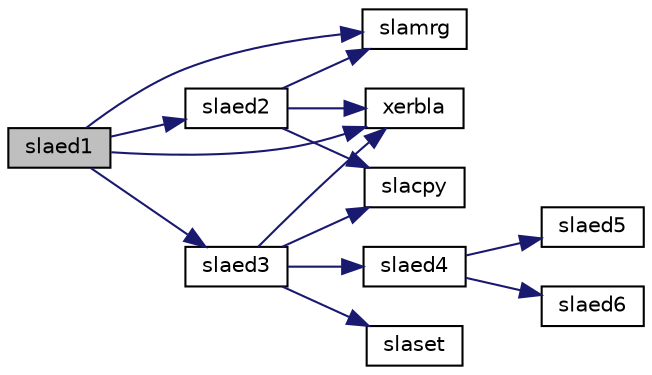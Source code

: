 digraph "slaed1"
{
 // LATEX_PDF_SIZE
  edge [fontname="Helvetica",fontsize="10",labelfontname="Helvetica",labelfontsize="10"];
  node [fontname="Helvetica",fontsize="10",shape=record];
  rankdir="LR";
  Node1 [label="slaed1",height=0.2,width=0.4,color="black", fillcolor="grey75", style="filled", fontcolor="black",tooltip="SLAED1 used by SSTEDC. Computes the updated eigensystem of a diagonal matrix after modification by a ..."];
  Node1 -> Node2 [color="midnightblue",fontsize="10",style="solid",fontname="Helvetica"];
  Node2 [label="slaed2",height=0.2,width=0.4,color="black", fillcolor="white", style="filled",URL="$slaed2_8f.html#a7cdf7cab004a74be5d11448fee2af888",tooltip="SLAED2 used by SSTEDC. Merges eigenvalues and deflates secular equation. Used when the original matri..."];
  Node2 -> Node3 [color="midnightblue",fontsize="10",style="solid",fontname="Helvetica"];
  Node3 [label="slacpy",height=0.2,width=0.4,color="black", fillcolor="white", style="filled",URL="$slacpy_8f.html#a7780c991533ce8dd1f2c22ae2d563f08",tooltip="SLACPY copies all or part of one two-dimensional array to another."];
  Node2 -> Node4 [color="midnightblue",fontsize="10",style="solid",fontname="Helvetica"];
  Node4 [label="slamrg",height=0.2,width=0.4,color="black", fillcolor="white", style="filled",URL="$slamrg_8f.html#a08dba55e84b9c57fb48b15b92d2b9049",tooltip="SLAMRG creates a permutation list to merge the entries of two independently sorted sets into a single..."];
  Node2 -> Node5 [color="midnightblue",fontsize="10",style="solid",fontname="Helvetica"];
  Node5 [label="xerbla",height=0.2,width=0.4,color="black", fillcolor="white", style="filled",URL="$xerbla_8f.html#a377ee61015baf8dea7770b3a404b1c07",tooltip="XERBLA"];
  Node1 -> Node6 [color="midnightblue",fontsize="10",style="solid",fontname="Helvetica"];
  Node6 [label="slaed3",height=0.2,width=0.4,color="black", fillcolor="white", style="filled",URL="$slaed3_8f.html#a4ed4ad63585109624285a84ecc010d2f",tooltip="SLAED3 used by SSTEDC. Finds the roots of the secular equation and updates the eigenvectors...."];
  Node6 -> Node3 [color="midnightblue",fontsize="10",style="solid",fontname="Helvetica"];
  Node6 -> Node7 [color="midnightblue",fontsize="10",style="solid",fontname="Helvetica"];
  Node7 [label="slaed4",height=0.2,width=0.4,color="black", fillcolor="white", style="filled",URL="$slaed4_8f.html#aa708703789737758cf8f9ed2da42a985",tooltip="SLAED4 used by SSTEDC. Finds a single root of the secular equation."];
  Node7 -> Node8 [color="midnightblue",fontsize="10",style="solid",fontname="Helvetica"];
  Node8 [label="slaed5",height=0.2,width=0.4,color="black", fillcolor="white", style="filled",URL="$slaed5_8f.html#af41f654e722c7cab1f0749bb43414097",tooltip="SLAED5 used by SSTEDC. Solves the 2-by-2 secular equation."];
  Node7 -> Node9 [color="midnightblue",fontsize="10",style="solid",fontname="Helvetica"];
  Node9 [label="slaed6",height=0.2,width=0.4,color="black", fillcolor="white", style="filled",URL="$slaed6_8f.html#af5919aeb57bc9c8153d7ae9f0ecc3276",tooltip="SLAED6 used by SSTEDC. Computes one Newton step in solution of the secular equation."];
  Node6 -> Node10 [color="midnightblue",fontsize="10",style="solid",fontname="Helvetica"];
  Node10 [label="slaset",height=0.2,width=0.4,color="black", fillcolor="white", style="filled",URL="$slaset_8f.html#a6174184453f17ad7cc3488044325d5ac",tooltip="SLASET initializes the off-diagonal elements and the diagonal elements of a matrix to given values."];
  Node6 -> Node5 [color="midnightblue",fontsize="10",style="solid",fontname="Helvetica"];
  Node1 -> Node4 [color="midnightblue",fontsize="10",style="solid",fontname="Helvetica"];
  Node1 -> Node5 [color="midnightblue",fontsize="10",style="solid",fontname="Helvetica"];
}
